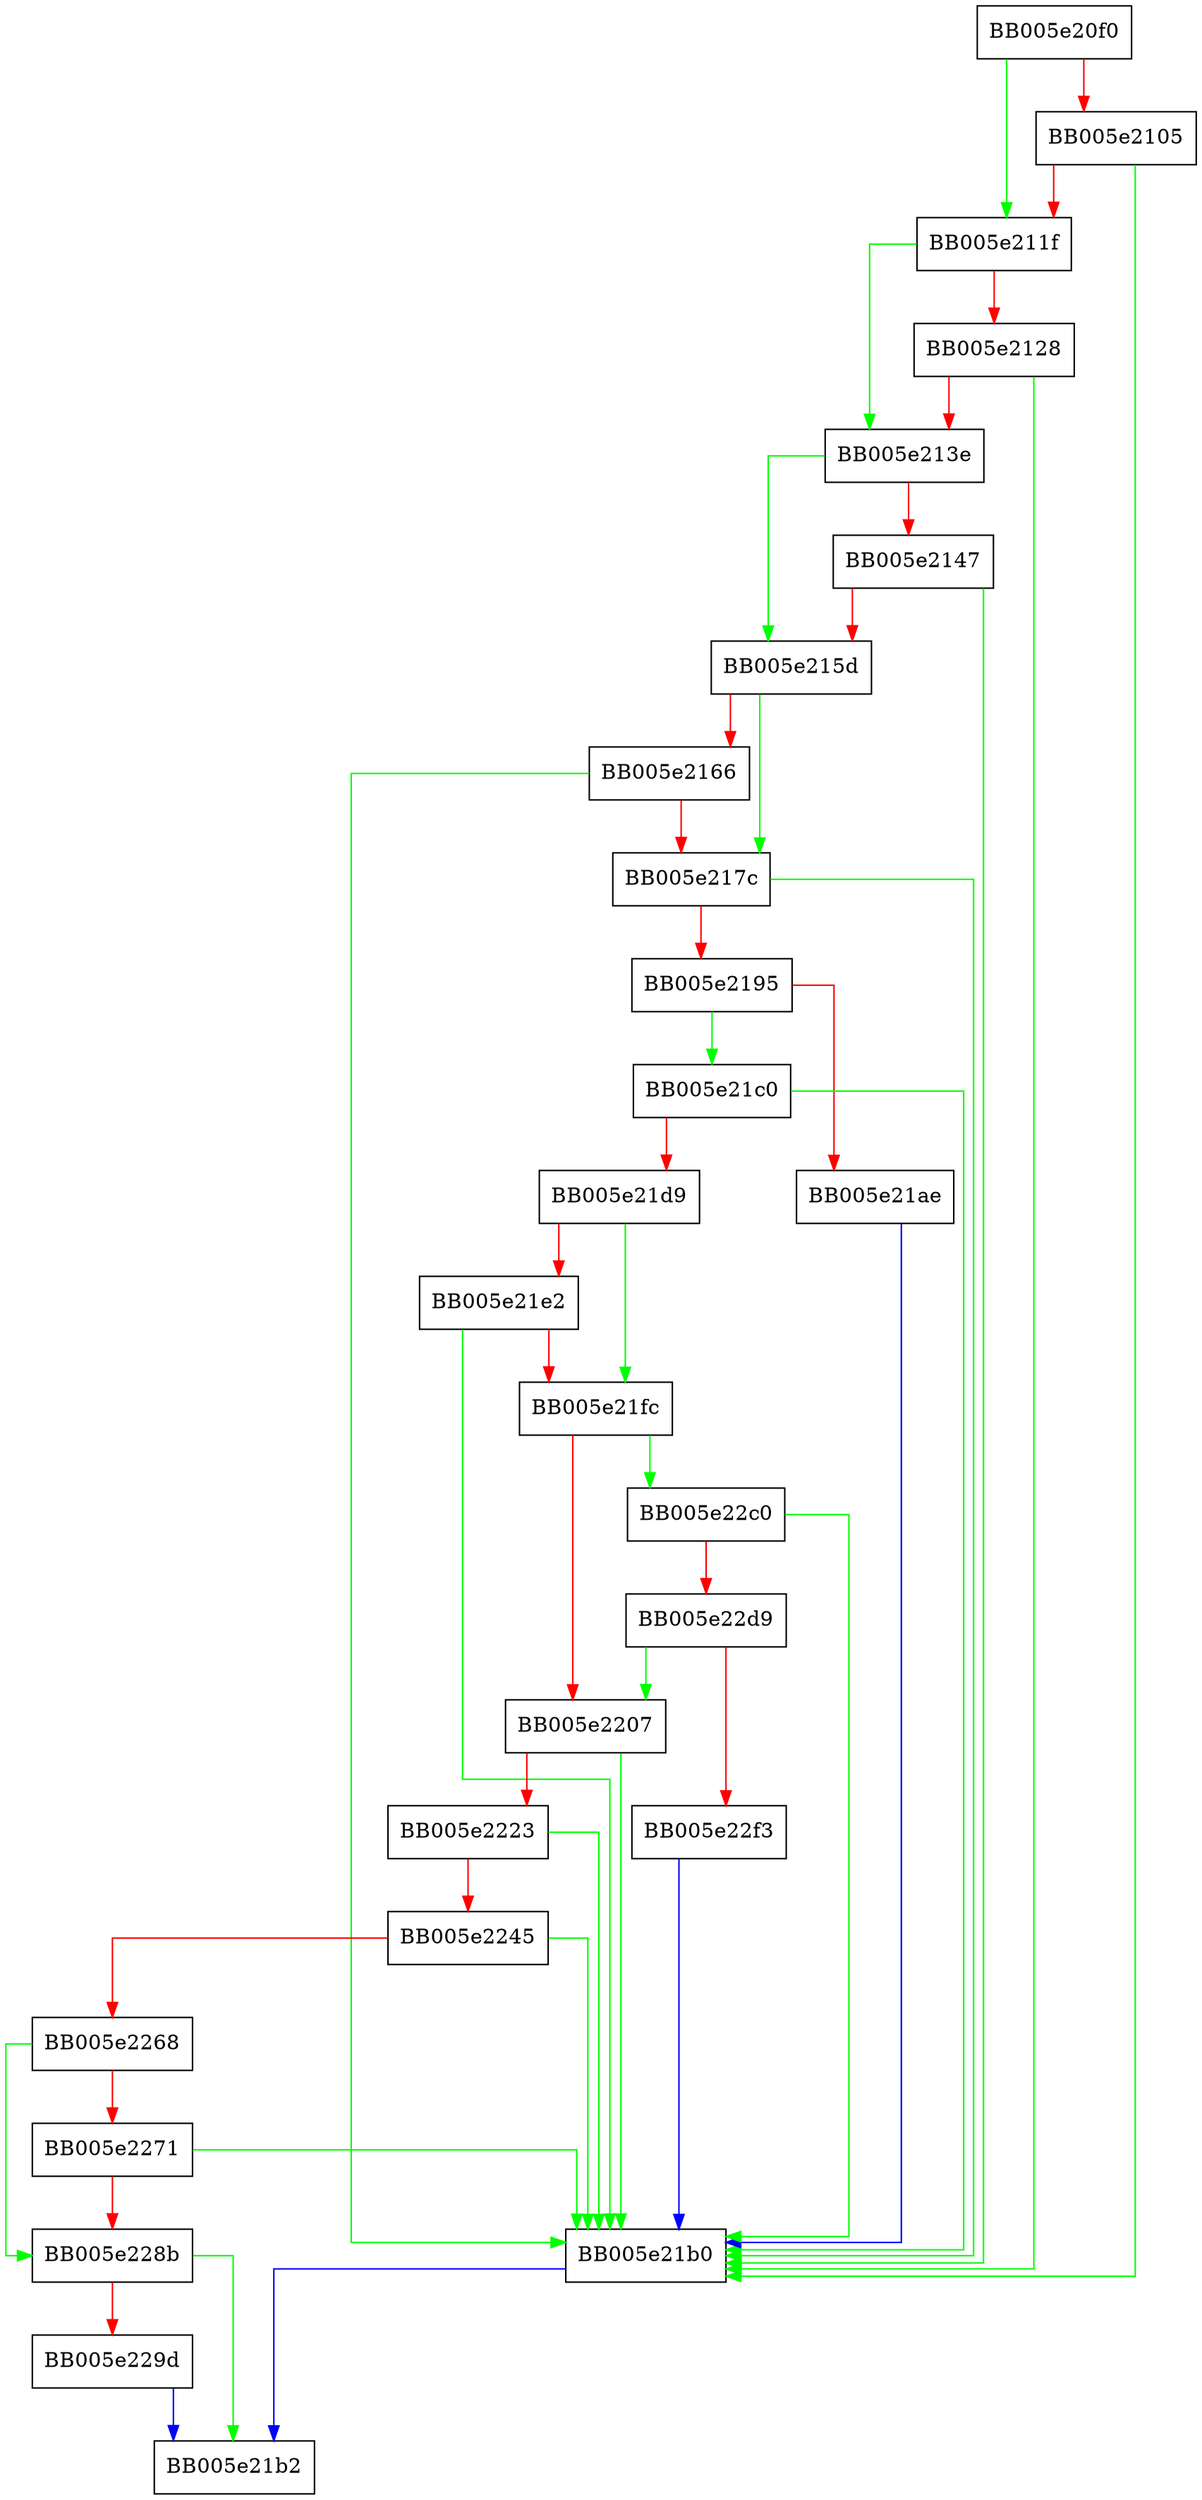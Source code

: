 digraph ossl_ffc_params_todata {
  node [shape="box"];
  graph [splines=ortho];
  BB005e20f0 -> BB005e211f [color="green"];
  BB005e20f0 -> BB005e2105 [color="red"];
  BB005e2105 -> BB005e21b0 [color="green"];
  BB005e2105 -> BB005e211f [color="red"];
  BB005e211f -> BB005e213e [color="green"];
  BB005e211f -> BB005e2128 [color="red"];
  BB005e2128 -> BB005e21b0 [color="green"];
  BB005e2128 -> BB005e213e [color="red"];
  BB005e213e -> BB005e215d [color="green"];
  BB005e213e -> BB005e2147 [color="red"];
  BB005e2147 -> BB005e21b0 [color="green"];
  BB005e2147 -> BB005e215d [color="red"];
  BB005e215d -> BB005e217c [color="green"];
  BB005e215d -> BB005e2166 [color="red"];
  BB005e2166 -> BB005e21b0 [color="green"];
  BB005e2166 -> BB005e217c [color="red"];
  BB005e217c -> BB005e21b0 [color="green"];
  BB005e217c -> BB005e2195 [color="red"];
  BB005e2195 -> BB005e21c0 [color="green"];
  BB005e2195 -> BB005e21ae [color="red"];
  BB005e21ae -> BB005e21b0 [color="blue"];
  BB005e21b0 -> BB005e21b2 [color="blue"];
  BB005e21c0 -> BB005e21b0 [color="green"];
  BB005e21c0 -> BB005e21d9 [color="red"];
  BB005e21d9 -> BB005e21fc [color="green"];
  BB005e21d9 -> BB005e21e2 [color="red"];
  BB005e21e2 -> BB005e21b0 [color="green"];
  BB005e21e2 -> BB005e21fc [color="red"];
  BB005e21fc -> BB005e22c0 [color="green"];
  BB005e21fc -> BB005e2207 [color="red"];
  BB005e2207 -> BB005e21b0 [color="green"];
  BB005e2207 -> BB005e2223 [color="red"];
  BB005e2223 -> BB005e21b0 [color="green"];
  BB005e2223 -> BB005e2245 [color="red"];
  BB005e2245 -> BB005e21b0 [color="green"];
  BB005e2245 -> BB005e2268 [color="red"];
  BB005e2268 -> BB005e228b [color="green"];
  BB005e2268 -> BB005e2271 [color="red"];
  BB005e2271 -> BB005e21b0 [color="green"];
  BB005e2271 -> BB005e228b [color="red"];
  BB005e228b -> BB005e21b2 [color="green"];
  BB005e228b -> BB005e229d [color="red"];
  BB005e229d -> BB005e21b2 [color="blue"];
  BB005e22c0 -> BB005e21b0 [color="green"];
  BB005e22c0 -> BB005e22d9 [color="red"];
  BB005e22d9 -> BB005e2207 [color="green"];
  BB005e22d9 -> BB005e22f3 [color="red"];
  BB005e22f3 -> BB005e21b0 [color="blue"];
}